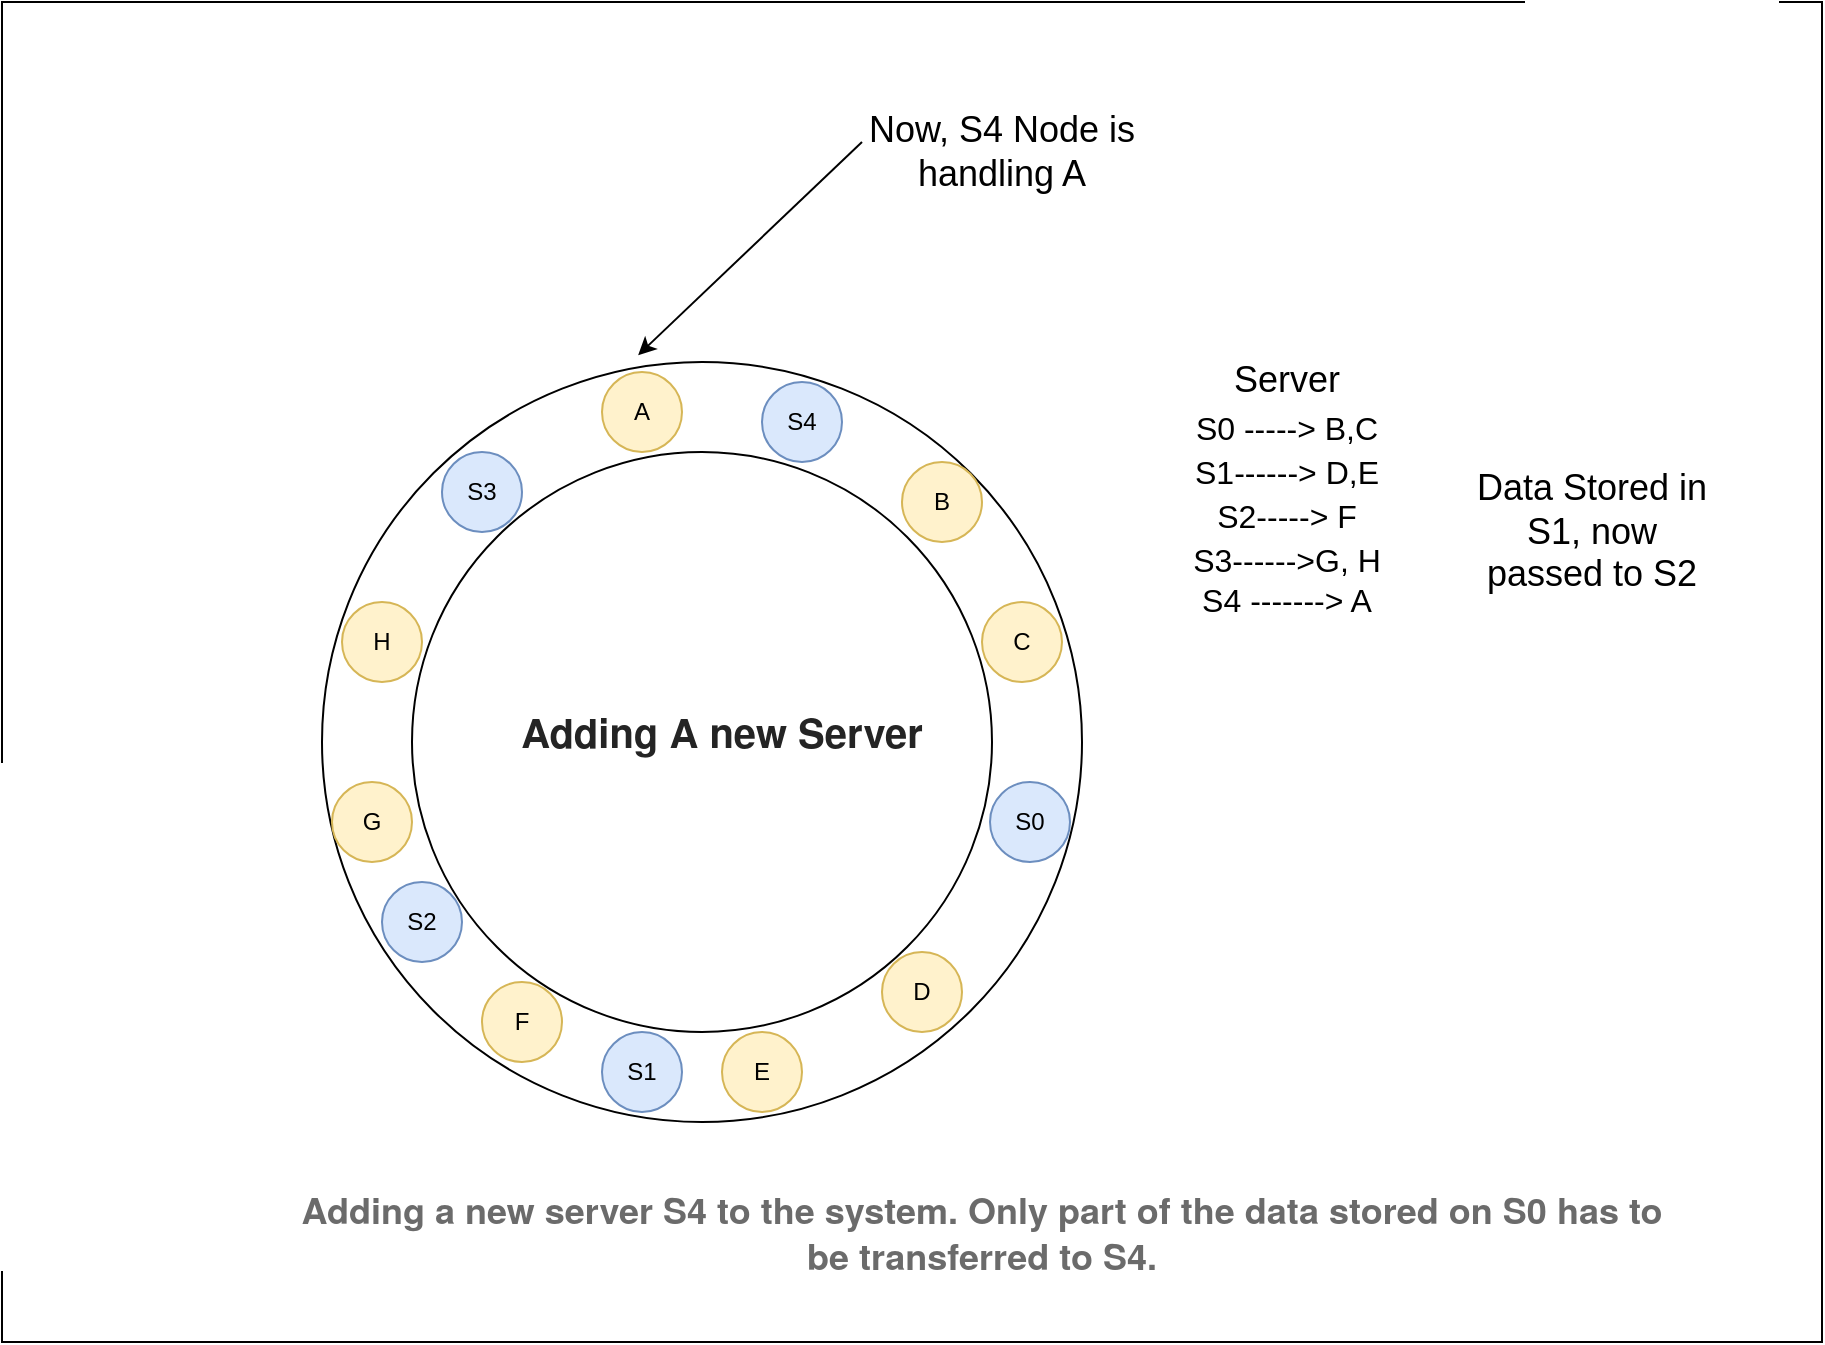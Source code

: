 <mxfile version="24.7.6">
  <diagram name="Page-1" id="zuQ5zFpVsTP_VhGujqjf">
    <mxGraphModel dx="1910" dy="1828" grid="1" gridSize="10" guides="1" tooltips="1" connect="1" arrows="1" fold="1" page="1" pageScale="1" pageWidth="827" pageHeight="1169" math="0" shadow="0">
      <root>
        <mxCell id="0" />
        <mxCell id="1" parent="0" />
        <mxCell id="KR-K13Xm9BUACoEBSjNK-1" value="" style="ellipse;whiteSpace=wrap;html=1;aspect=fixed;" parent="1" vertex="1">
          <mxGeometry x="80" y="70" width="380" height="380" as="geometry" />
        </mxCell>
        <mxCell id="KR-K13Xm9BUACoEBSjNK-2" value="" style="ellipse;whiteSpace=wrap;html=1;aspect=fixed;" parent="1" vertex="1">
          <mxGeometry x="125" y="115" width="290" height="290" as="geometry" />
        </mxCell>
        <mxCell id="KR-K13Xm9BUACoEBSjNK-3" value="A" style="ellipse;whiteSpace=wrap;html=1;aspect=fixed;fillColor=#fff2cc;strokeColor=#d6b656;" parent="1" vertex="1">
          <mxGeometry x="220" y="75" width="40" height="40" as="geometry" />
        </mxCell>
        <mxCell id="KR-K13Xm9BUACoEBSjNK-4" value="S3" style="ellipse;whiteSpace=wrap;html=1;aspect=fixed;fillColor=#dae8fc;strokeColor=#6c8ebf;" parent="1" vertex="1">
          <mxGeometry x="140" y="115" width="40" height="40" as="geometry" />
        </mxCell>
        <mxCell id="KR-K13Xm9BUACoEBSjNK-5" value="H" style="ellipse;whiteSpace=wrap;html=1;aspect=fixed;fillColor=#fff2cc;strokeColor=#d6b656;" parent="1" vertex="1">
          <mxGeometry x="90" y="190" width="40" height="40" as="geometry" />
        </mxCell>
        <mxCell id="KR-K13Xm9BUACoEBSjNK-6" value="G" style="ellipse;whiteSpace=wrap;html=1;aspect=fixed;fillColor=#fff2cc;strokeColor=#d6b656;" parent="1" vertex="1">
          <mxGeometry x="85" y="280" width="40" height="40" as="geometry" />
        </mxCell>
        <mxCell id="KR-K13Xm9BUACoEBSjNK-7" value="S2" style="ellipse;whiteSpace=wrap;html=1;aspect=fixed;fillColor=#dae8fc;strokeColor=#6c8ebf;" parent="1" vertex="1">
          <mxGeometry x="110" y="330" width="40" height="40" as="geometry" />
        </mxCell>
        <mxCell id="KR-K13Xm9BUACoEBSjNK-8" value="F" style="ellipse;whiteSpace=wrap;html=1;aspect=fixed;fillColor=#fff2cc;strokeColor=#d6b656;" parent="1" vertex="1">
          <mxGeometry x="160" y="380" width="40" height="40" as="geometry" />
        </mxCell>
        <mxCell id="KR-K13Xm9BUACoEBSjNK-9" value="D" style="ellipse;whiteSpace=wrap;html=1;aspect=fixed;fillColor=#fff2cc;strokeColor=#d6b656;" parent="1" vertex="1">
          <mxGeometry x="360" y="365" width="40" height="40" as="geometry" />
        </mxCell>
        <mxCell id="KR-K13Xm9BUACoEBSjNK-10" value="S0" style="ellipse;whiteSpace=wrap;html=1;aspect=fixed;fillColor=#dae8fc;strokeColor=#6c8ebf;" parent="1" vertex="1">
          <mxGeometry x="414" y="280" width="40" height="40" as="geometry" />
        </mxCell>
        <mxCell id="KR-K13Xm9BUACoEBSjNK-11" value="C" style="ellipse;whiteSpace=wrap;html=1;aspect=fixed;fillColor=#fff2cc;strokeColor=#d6b656;" parent="1" vertex="1">
          <mxGeometry x="410" y="190" width="40" height="40" as="geometry" />
        </mxCell>
        <mxCell id="KR-K13Xm9BUACoEBSjNK-12" value="B" style="ellipse;whiteSpace=wrap;html=1;aspect=fixed;fillColor=#fff2cc;strokeColor=#d6b656;" parent="1" vertex="1">
          <mxGeometry x="370" y="120" width="40" height="40" as="geometry" />
        </mxCell>
        <mxCell id="KR-K13Xm9BUACoEBSjNK-13" value="E" style="ellipse;whiteSpace=wrap;html=1;aspect=fixed;fillColor=#fff2cc;strokeColor=#d6b656;" parent="1" vertex="1">
          <mxGeometry x="280" y="405" width="40" height="40" as="geometry" />
        </mxCell>
        <mxCell id="KR-K13Xm9BUACoEBSjNK-14" value="&lt;table style=&quot;border-collapse: collapse; width: 65pt;&quot; width=&quot;87&quot; cellspacing=&quot;0&quot; cellpadding=&quot;0&quot; border=&quot;0&quot;&gt;&lt;colgroup&gt;&lt;col style=&quot;width: 65pt;&quot; width=&quot;87&quot;&gt;&lt;/colgroup&gt;&lt;tbody&gt;&lt;tr style=&quot;height: 16pt;&quot; height=&quot;21&quot;&gt;&lt;td style=&quot;padding-top: 1px; padding-right: 1px; padding-left: 1px; font-family: &amp;quot;Aptos Narrow&amp;quot;, sans-serif; vertical-align: bottom; border: none; text-wrap: nowrap; height: 16pt; width: 65pt;&quot; width=&quot;87&quot; height=&quot;21&quot;&gt;&lt;font style=&quot;font-size: 18px;&quot;&gt;Server&lt;/font&gt;&lt;/td&gt;&lt;/tr&gt;&lt;tr style=&quot;height: 16pt;&quot; height=&quot;21&quot;&gt;&lt;td style=&quot;padding-top: 1px; padding-right: 1px; padding-left: 1px; font-family: &amp;quot;Aptos Narrow&amp;quot;, sans-serif; vertical-align: bottom; border: none; text-wrap: nowrap; height: 16pt;&quot; height=&quot;21&quot;&gt;&lt;font size=&quot;3&quot;&gt;S0 -----&amp;gt; B,C&lt;/font&gt;&lt;/td&gt;&lt;/tr&gt;&lt;tr style=&quot;height: 16pt;&quot; height=&quot;21&quot;&gt;&lt;td style=&quot;padding-top: 1px; padding-right: 1px; padding-left: 1px; font-family: &amp;quot;Aptos Narrow&amp;quot;, sans-serif; vertical-align: bottom; border: none; text-wrap: nowrap; height: 16pt;&quot; height=&quot;21&quot;&gt;&lt;font size=&quot;3&quot;&gt;S1------&amp;gt; D,E&lt;/font&gt;&lt;/td&gt;&lt;/tr&gt;&lt;tr style=&quot;height: 16pt;&quot; height=&quot;21&quot;&gt;&lt;td style=&quot;padding-top: 1px; padding-right: 1px; padding-left: 1px; font-family: &amp;quot;Aptos Narrow&amp;quot;, sans-serif; vertical-align: bottom; border: none; text-wrap: nowrap; height: 16pt;&quot; height=&quot;21&quot;&gt;&lt;font size=&quot;3&quot;&gt;S2-----&amp;gt; F&lt;/font&gt;&lt;/td&gt;&lt;/tr&gt;&lt;tr style=&quot;height: 16pt;&quot; height=&quot;21&quot;&gt;&lt;td style=&quot;padding-top: 1px; padding-right: 1px; padding-left: 1px; font-family: &amp;quot;Aptos Narrow&amp;quot;, sans-serif; vertical-align: bottom; border: none; text-wrap: nowrap; height: 16pt;&quot; height=&quot;21&quot;&gt;&lt;font size=&quot;3&quot;&gt;S3------&amp;gt;G, H&lt;/font&gt;&lt;/td&gt;&lt;/tr&gt;&lt;/tbody&gt;&lt;/table&gt;&lt;font size=&quot;3&quot; style=&quot;&quot;&gt;S4 -------&amp;gt; A&lt;/font&gt;&lt;div&gt;&lt;br&gt;&lt;/div&gt;" style="text;html=1;align=center;verticalAlign=middle;whiteSpace=wrap;rounded=0;" parent="1" vertex="1">
          <mxGeometry x="500" y="60" width="125" height="160" as="geometry" />
        </mxCell>
        <mxCell id="KR-K13Xm9BUACoEBSjNK-15" value="&lt;h2 style=&quot;box-sizing: inherit; margin: 1.72em 0px -0.31em; font-family: sohne, &amp;quot;Helvetica Neue&amp;quot;, Helvetica, Arial, sans-serif; color: rgb(36, 36, 36); line-height: 24px; font-size: 20px; text-align: start; background-color: rgb(255, 255, 255);&quot; data-selectable-paragraph=&quot;&quot; class=&quot;qv nw gt be nx qw qx dx oa qy qz dz od pa ra rb rc pe rd re rf pi rg rh ri rj bj&quot; id=&quot;6609&quot;&gt;Adding A new Server&lt;/h2&gt;" style="text;html=1;align=center;verticalAlign=middle;whiteSpace=wrap;rounded=0;" parent="1" vertex="1">
          <mxGeometry x="160" y="220" width="240" height="30" as="geometry" />
        </mxCell>
        <mxCell id="KR-K13Xm9BUACoEBSjNK-16" value="&lt;font style=&quot;font-size: 18px;&quot;&gt;Data Stored in S1, now passed to S2&lt;/font&gt;" style="text;html=1;align=center;verticalAlign=middle;whiteSpace=wrap;rounded=0;" parent="1" vertex="1">
          <mxGeometry x="650" y="140" width="130" height="30" as="geometry" />
        </mxCell>
        <mxCell id="KR-K13Xm9BUACoEBSjNK-20" value="S4" style="ellipse;whiteSpace=wrap;html=1;aspect=fixed;fillColor=#dae8fc;strokeColor=#6c8ebf;" parent="1" vertex="1">
          <mxGeometry x="300" y="80" width="40" height="40" as="geometry" />
        </mxCell>
        <mxCell id="KR-K13Xm9BUACoEBSjNK-21" value="" style="endArrow=classic;html=1;rounded=0;entryX=0.416;entryY=-0.009;entryDx=0;entryDy=0;entryPerimeter=0;" parent="1" target="KR-K13Xm9BUACoEBSjNK-1" edge="1">
          <mxGeometry width="50" height="50" relative="1" as="geometry">
            <mxPoint x="350" y="-40" as="sourcePoint" />
            <mxPoint x="410" y="30" as="targetPoint" />
          </mxGeometry>
        </mxCell>
        <mxCell id="KR-K13Xm9BUACoEBSjNK-22" value="&lt;font style=&quot;font-size: 18px;&quot;&gt;Now, S4 Node is handling A&lt;/font&gt;" style="text;html=1;align=center;verticalAlign=middle;whiteSpace=wrap;rounded=0;" parent="1" vertex="1">
          <mxGeometry x="330" y="-50" width="180" height="30" as="geometry" />
        </mxCell>
        <mxCell id="KR-K13Xm9BUACoEBSjNK-25" value="&lt;span style=&quot;color: rgb(107, 107, 107); font-family: sohne, &amp;quot;Helvetica Neue&amp;quot;, Helvetica, Arial, sans-serif; background-color: rgb(255, 255, 255);&quot;&gt;&lt;font style=&quot;font-size: 18px;&quot;&gt;&lt;b&gt;Adding a new server S4 to the system. Only part of the data stored on S0 has to be transferred to S4.&lt;/b&gt;&lt;/font&gt;&lt;/span&gt;" style="text;html=1;align=center;verticalAlign=middle;whiteSpace=wrap;rounded=0;" parent="1" vertex="1">
          <mxGeometry x="60" y="490" width="700" height="30" as="geometry" />
        </mxCell>
        <mxCell id="KR-K13Xm9BUACoEBSjNK-26" value="" style="rounded=0;whiteSpace=wrap;html=1;fillOpacity=0;" parent="1" vertex="1">
          <mxGeometry x="-80" y="-110" width="910" height="670" as="geometry" />
        </mxCell>
        <mxCell id="MXKSCigsQ62gZRMotizQ-1" value="S1" style="ellipse;whiteSpace=wrap;html=1;aspect=fixed;fillColor=#dae8fc;strokeColor=#6c8ebf;" vertex="1" parent="1">
          <mxGeometry x="220" y="405" width="40" height="40" as="geometry" />
        </mxCell>
      </root>
    </mxGraphModel>
  </diagram>
</mxfile>
